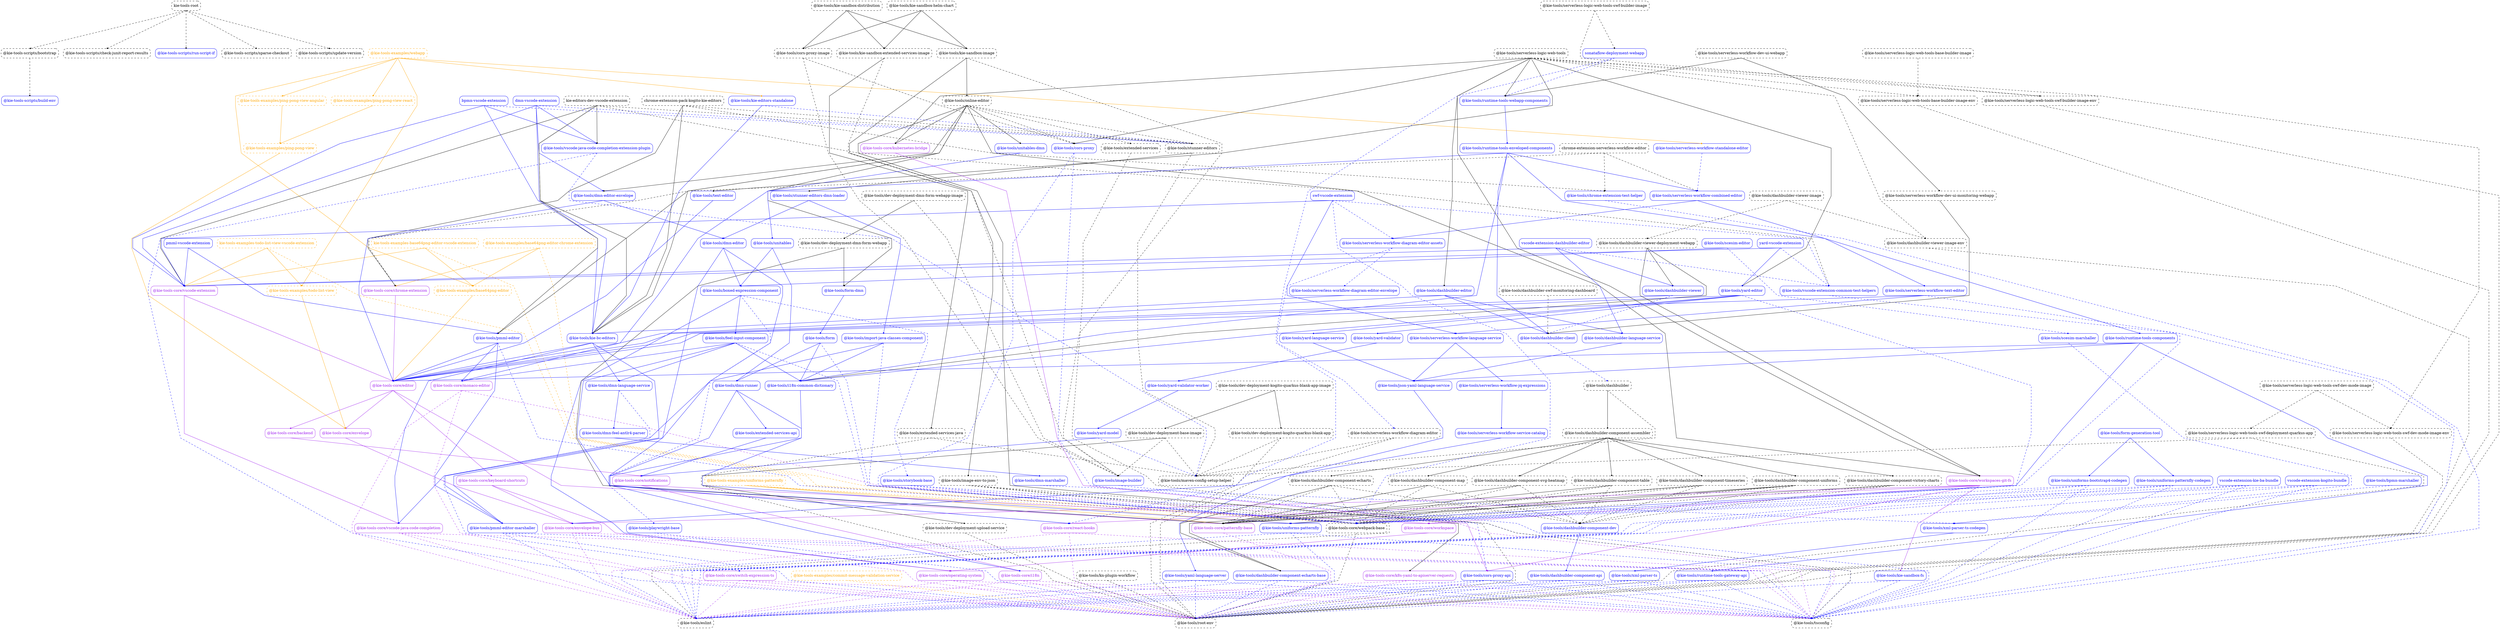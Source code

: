 digraph G {
  graph [ ranksep =2, splines = "polyline", rankdir =TB, ordering = "out" ];
  node [ shape =box ];
  edge [ headport = "n", tailport = "s", arrowhead =dot, arrowsize =0.5 ];
  "kie-tools-root" [ color = "black", fontcolor = "black", style = "dashed, rounded" ];
  "@kie-tools-scripts/bootstrap" [ color = "black", fontcolor = "black", style = "dashed, rounded" ];
  "@kie-tools-scripts/check-junit-report-results" [ color = "black", fontcolor = "black", style = "dashed, rounded" ];
  "@kie-tools-scripts/run-script-if" [ color = "blue", fontcolor = "blue", style = "rounded" ];
  "@kie-tools-scripts/sparse-checkout" [ color = "black", fontcolor = "black", style = "dashed, rounded" ];
  "@kie-tools-scripts/update-version" [ color = "black", fontcolor = "black", style = "dashed, rounded" ];
  "@kie-tools-examples/base64png-editor" [ color = "orange", fontcolor = "orange", style = "dashed, rounded" ];
  "@kie-tools-core/editor" [ color = "purple", fontcolor = "purple", style = "rounded" ];
  "@kie-tools-examples/base64png-editor-chrome-extension" [ color = "orange", fontcolor = "orange", style = "dashed, rounded" ];
  "@kie-tools-core/chrome-extension" [ color = "purple", fontcolor = "purple", style = "rounded" ];
  "@kie-tools-core/webpack-base" [ color = "black", fontcolor = "black", style = "dashed, rounded" ];
  "kie-tools-examples-base64png-editor-vscode-extension" [ color = "orange", fontcolor = "orange", style = "dashed, rounded" ];
  "@kie-tools-core/vscode-extension" [ color = "purple", fontcolor = "purple", style = "rounded" ];
  "@kie-tools-examples/commit-message-validation-service" [ color = "orange", fontcolor = "orange", style = "dashed, rounded" ];
  "@kie-tools/root-env" [ color = "black", fontcolor = "black", style = "dashed, rounded" ];
  "@kie-tools-examples/ping-pong-view" [ color = "orange", fontcolor = "orange", style = "dashed, rounded" ];
  "@kie-tools-core/envelope" [ color = "purple", fontcolor = "purple", style = "rounded" ];
  "@kie-tools-examples/ping-pong-view-angular" [ color = "orange", fontcolor = "orange", style = "dashed, rounded" ];
  "@kie-tools-examples/ping-pong-view-react" [ color = "orange", fontcolor = "orange", style = "dashed, rounded" ];
  "@kie-tools-examples/todo-list-view" [ color = "orange", fontcolor = "orange", style = "dashed, rounded" ];
  "kie-tools-examples-todo-list-view-vscode-extension" [ color = "orange", fontcolor = "orange", style = "dashed, rounded" ];
  "@kie-tools-examples/uniforms-patternfly" [ color = "orange", fontcolor = "orange", style = "dashed, rounded" ];
  "@kie-tools-core/patternfly-base" [ color = "purple", fontcolor = "purple", style = "rounded" ];
  "@kie-tools/uniforms-patternfly" [ color = "blue", fontcolor = "blue", style = "rounded" ];
  "@kie-tools-examples/webapp" [ color = "orange", fontcolor = "orange", style = "dashed, rounded" ];
  "@kie-tools/kie-editors-standalone" [ color = "blue", fontcolor = "blue", style = "rounded" ];
  "@kie-tools/serverless-workflow-standalone-editor" [ color = "blue", fontcolor = "blue", style = "rounded" ];
  "@kie-tools-core/backend" [ color = "purple", fontcolor = "purple", style = "rounded" ];
  "@kie-tools-core/notifications" [ color = "purple", fontcolor = "purple", style = "rounded" ];
  "@kie-tools/boxed-expression-component" [ color = "blue", fontcolor = "blue", style = "rounded" ];
  "@kie-tools-core/operating-system" [ color = "purple", fontcolor = "purple", style = "rounded" ];
  "@kie-tools/feel-input-component" [ color = "blue", fontcolor = "blue", style = "rounded" ];
  "@kie-tools/playwright-base" [ color = "blue", fontcolor = "blue", style = "rounded" ];
  "@kie-tools/storybook-base" [ color = "blue", fontcolor = "blue", style = "rounded" ];
  "@kie-tools/bpmn-marshaller" [ color = "blue", fontcolor = "blue", style = "rounded" ];
  "@kie-tools/xml-parser-ts-codegen" [ color = "blue", fontcolor = "blue", style = "rounded" ];
  "bpmn-vscode-extension" [ color = "blue", fontcolor = "blue", style = "rounded" ];
  "@kie-tools/kie-bc-editors" [ color = "blue", fontcolor = "blue", style = "rounded" ];
  "@kie-tools/vscode-java-code-completion-extension-plugin" [ color = "blue", fontcolor = "blue", style = "rounded" ];
  "@kie-tools/stunner-editors" [ color = "black", fontcolor = "black", style = "dashed, rounded" ];
  "chrome-extension-pack-kogito-kie-editors" [ color = "black", fontcolor = "black", style = "dashed, rounded" ];
  "@kie-tools/chrome-extension-test-helper" [ color = "blue", fontcolor = "blue", style = "rounded" ];
  "chrome-extension-serverless-workflow-editor" [ color = "black", fontcolor = "black", style = "dashed, rounded" ];
  "@kie-tools/serverless-workflow-combined-editor" [ color = "blue", fontcolor = "blue", style = "rounded" ];
  "@kie-tools/tsconfig" [ color = "black", fontcolor = "black", style = "dashed, rounded" ];
  "@kie-tools/cors-proxy" [ color = "blue", fontcolor = "blue", style = "rounded" ];
  "@kie-tools/cors-proxy-api" [ color = "blue", fontcolor = "blue", style = "rounded" ];
  "@kie-tools/eslint" [ color = "black", fontcolor = "black", style = "dashed, rounded" ];
  "@kie-tools/cors-proxy-image" [ color = "black", fontcolor = "black", style = "dashed, rounded" ];
  "@kie-tools/image-builder" [ color = "blue", fontcolor = "blue", style = "rounded" ];
  "@kie-tools/dashbuilder" [ color = "black", fontcolor = "black", style = "dashed, rounded" ];
  "@kie-tools/dashbuilder-component-assembler" [ color = "black", fontcolor = "black", style = "dashed, rounded" ];
  "@kie-tools/maven-config-setup-helper" [ color = "black", fontcolor = "black", style = "dashed, rounded" ];
  "@kie-tools/dashbuilder-client" [ color = "blue", fontcolor = "blue", style = "rounded" ];
  "@kie-tools/dashbuilder-component-api" [ color = "blue", fontcolor = "blue", style = "rounded" ];
  "@kie-tools/dashbuilder-component-echarts" [ color = "black", fontcolor = "black", style = "dashed, rounded" ];
  "@kie-tools/dashbuilder-component-map" [ color = "black", fontcolor = "black", style = "dashed, rounded" ];
  "@kie-tools/dashbuilder-component-svg-heatmap" [ color = "black", fontcolor = "black", style = "dashed, rounded" ];
  "@kie-tools/dashbuilder-component-table" [ color = "black", fontcolor = "black", style = "dashed, rounded" ];
  "@kie-tools/dashbuilder-component-timeseries" [ color = "black", fontcolor = "black", style = "dashed, rounded" ];
  "@kie-tools/dashbuilder-component-uniforms" [ color = "black", fontcolor = "black", style = "dashed, rounded" ];
  "@kie-tools/dashbuilder-component-victory-charts" [ color = "black", fontcolor = "black", style = "dashed, rounded" ];
  "@kie-tools/dashbuilder-component-dev" [ color = "blue", fontcolor = "blue", style = "rounded" ];
  "@kie-tools/dashbuilder-component-echarts-base" [ color = "blue", fontcolor = "blue", style = "rounded" ];
  "@kie-tools/dashbuilder-editor" [ color = "blue", fontcolor = "blue", style = "rounded" ];
  "@kie-tools/dashbuilder-language-service" [ color = "blue", fontcolor = "blue", style = "rounded" ];
  "@kie-tools/json-yaml-language-service" [ color = "blue", fontcolor = "blue", style = "rounded" ];
  "@kie-tools/dashbuilder-swf-monitoring-dashboard" [ color = "black", fontcolor = "black", style = "dashed, rounded" ];
  "@kie-tools/dashbuilder-viewer" [ color = "blue", fontcolor = "blue", style = "rounded" ];
  "@kie-tools/dashbuilder-viewer-deployment-webapp" [ color = "black", fontcolor = "black", style = "dashed, rounded" ];
  "@kie-tools-core/workspaces-git-fs" [ color = "purple", fontcolor = "purple", style = "rounded" ];
  "@kie-tools/i18n-common-dictionary" [ color = "blue", fontcolor = "blue", style = "rounded" ];
  "@kie-tools/dashbuilder-viewer-image" [ color = "black", fontcolor = "black", style = "dashed, rounded" ];
  "@kie-tools/dashbuilder-viewer-image-env" [ color = "black", fontcolor = "black", style = "dashed, rounded" ];
  "@kie-tools/dev-deployment-base-image" [ color = "black", fontcolor = "black", style = "dashed, rounded" ];
  "@kie-tools/dev-deployment-upload-service" [ color = "black", fontcolor = "black", style = "dashed, rounded" ];
  "@kie-tools/dev-deployment-dmn-form-webapp" [ color = "black", fontcolor = "black", style = "dashed, rounded" ];
  "@kie-tools/form-dmn" [ color = "blue", fontcolor = "blue", style = "rounded" ];
  "@kie-tools/dev-deployment-dmn-form-webapp-image" [ color = "black", fontcolor = "black", style = "dashed, rounded" ];
  "@kie-tools/dev-deployment-kogito-quarkus-blank-app" [ color = "black", fontcolor = "black", style = "dashed, rounded" ];
  "@kie-tools/dev-deployment-kogito-quarkus-blank-app-image" [ color = "black", fontcolor = "black", style = "dashed, rounded" ];
  "@kie-tools/dmn-editor" [ color = "blue", fontcolor = "blue", style = "rounded" ];
  "@kie-tools-core/react-hooks" [ color = "purple", fontcolor = "purple", style = "rounded" ];
  "@kie-tools/pmml-editor-marshaller" [ color = "blue", fontcolor = "blue", style = "rounded" ];
  "@kie-tools/dmn-editor-envelope" [ color = "blue", fontcolor = "blue", style = "rounded" ];
  "@kie-tools/dmn-feel-antlr4-parser" [ color = "blue", fontcolor = "blue", style = "rounded" ];
  "@kie-tools/dmn-marshaller" [ color = "blue", fontcolor = "blue", style = "rounded" ];
  "@kie-tools/dmn-language-service" [ color = "blue", fontcolor = "blue", style = "rounded" ];
  "@kie-tools-core/switch-expression-ts" [ color = "purple", fontcolor = "purple", style = "rounded" ];
  "@kie-tools/dmn-runner" [ color = "blue", fontcolor = "blue", style = "rounded" ];
  "@kie-tools/extended-services-api" [ color = "blue", fontcolor = "blue", style = "rounded" ];
  "dmn-vscode-extension" [ color = "blue", fontcolor = "blue", style = "rounded" ];
  "@kie-tools-core/keyboard-shortcuts" [ color = "purple", fontcolor = "purple", style = "rounded" ];
  "@kie-tools-core/envelope-bus" [ color = "purple", fontcolor = "purple", style = "rounded" ];
  "@kie-tools/extended-services" [ color = "black", fontcolor = "black", style = "dashed, rounded" ];
  "@kie-tools/extended-services-java" [ color = "black", fontcolor = "black", style = "dashed, rounded" ];
  "@kie-tools-core/monaco-editor" [ color = "purple", fontcolor = "purple", style = "rounded" ];
  "@kie-tools/form" [ color = "blue", fontcolor = "blue", style = "rounded" ];
  "@kie-tools/form-generation-tool" [ color = "blue", fontcolor = "blue", style = "rounded" ];
  "@kie-tools/uniforms-bootstrap4-codegen" [ color = "blue", fontcolor = "blue", style = "rounded" ];
  "@kie-tools/uniforms-patternfly-codegen" [ color = "blue", fontcolor = "blue", style = "rounded" ];
  "@kie-tools-core/i18n" [ color = "purple", fontcolor = "purple", style = "rounded" ];
  "@kie-tools/image-env-to-json" [ color = "black", fontcolor = "black", style = "dashed, rounded" ];
  "@kie-tools/import-java-classes-component" [ color = "blue", fontcolor = "blue", style = "rounded" ];
  "@kie-tools-core/vscode-java-code-completion" [ color = "purple", fontcolor = "purple", style = "rounded" ];
  "@kie-tools/yaml-language-server" [ color = "blue", fontcolor = "blue", style = "rounded" ];
  "@kie-tools-core/k8s-yaml-to-apiserver-requests" [ color = "purple", fontcolor = "purple", style = "rounded" ];
  "kie-editors-dev-vscode-extension" [ color = "black", fontcolor = "black", style = "dashed, rounded" ];
  "@kie-tools/pmml-editor" [ color = "blue", fontcolor = "blue", style = "rounded" ];
  "@kie-tools/vscode-extension-common-test-helpers" [ color = "blue", fontcolor = "blue", style = "rounded" ];
  "@kie-tools/kie-sandbox-distribution" [ color = "black", fontcolor = "black", style = "dashed, rounded" ];
  "@kie-tools/kie-sandbox-extended-services-image" [ color = "black", fontcolor = "black", style = "dashed, rounded" ];
  "@kie-tools/kie-sandbox-image" [ color = "black", fontcolor = "black", style = "dashed, rounded" ];
  "@kie-tools/kie-sandbox-fs" [ color = "blue", fontcolor = "blue", style = "rounded" ];
  "@kie-tools/kie-sandbox-helm-chart" [ color = "black", fontcolor = "black", style = "dashed, rounded" ];
  "@kie-tools/online-editor" [ color = "black", fontcolor = "black", style = "dashed, rounded" ];
  "@kie-tools/kn-plugin-workflow" [ color = "black", fontcolor = "black", style = "dashed, rounded" ];
  "@kie-tools-core/kubernetes-bridge" [ color = "purple", fontcolor = "purple", style = "rounded" ];
  "@kie-tools-core/workspace" [ color = "purple", fontcolor = "purple", style = "rounded" ];
  "@kie-tools/unitables-dmn" [ color = "blue", fontcolor = "blue", style = "rounded" ];
  "pmml-vscode-extension" [ color = "blue", fontcolor = "blue", style = "rounded" ];
  "@kie-tools/runtime-tools-components" [ color = "blue", fontcolor = "blue", style = "rounded" ];
  "@kie-tools/runtime-tools-gateway-api" [ color = "blue", fontcolor = "blue", style = "rounded" ];
  "@kie-tools/runtime-tools-enveloped-components" [ color = "blue", fontcolor = "blue", style = "rounded" ];
  "@kie-tools/runtime-tools-webapp-components" [ color = "blue", fontcolor = "blue", style = "rounded" ];
  "@kie-tools/scesim-editor" [ color = "blue", fontcolor = "blue", style = "rounded" ];
  "@kie-tools/scesim-marshaller" [ color = "blue", fontcolor = "blue", style = "rounded" ];
  "@kie-tools/serverless-logic-web-tools" [ color = "black", fontcolor = "black", style = "dashed, rounded" ];
  "@kie-tools/text-editor" [ color = "blue", fontcolor = "blue", style = "rounded" ];
  "@kie-tools/yard-editor" [ color = "blue", fontcolor = "blue", style = "rounded" ];
  "@kie-tools/serverless-logic-web-tools-base-builder-image-env" [ color = "black", fontcolor = "black", style = "dashed, rounded" ];
  "@kie-tools/serverless-logic-web-tools-swf-builder-image-env" [ color = "black", fontcolor = "black", style = "dashed, rounded" ];
  "@kie-tools/serverless-logic-web-tools-swf-dev-mode-image-env" [ color = "black", fontcolor = "black", style = "dashed, rounded" ];
  "@kie-tools/serverless-logic-web-tools-base-builder-image" [ color = "black", fontcolor = "black", style = "dashed, rounded" ];
  "@kie-tools/serverless-logic-web-tools-swf-builder-image" [ color = "black", fontcolor = "black", style = "dashed, rounded" ];
  "sonataflow-deployment-webapp" [ color = "blue", fontcolor = "blue", style = "rounded" ];
  "@kie-tools/serverless-logic-web-tools-swf-deployment-quarkus-app" [ color = "black", fontcolor = "black", style = "dashed, rounded" ];
  "@kie-tools/serverless-logic-web-tools-swf-dev-mode-image" [ color = "black", fontcolor = "black", style = "dashed, rounded" ];
  "@kie-tools/serverless-workflow-diagram-editor-assets" [ color = "blue", fontcolor = "blue", style = "rounded" ];
  "@kie-tools/serverless-workflow-text-editor" [ color = "blue", fontcolor = "blue", style = "rounded" ];
  "@kie-tools/serverless-workflow-dev-ui-monitoring-webapp" [ color = "black", fontcolor = "black", style = "dashed, rounded" ];
  "@kie-tools/serverless-workflow-dev-ui-webapp" [ color = "black", fontcolor = "black", style = "dashed, rounded" ];
  "@kie-tools/serverless-workflow-diagram-editor" [ color = "black", fontcolor = "black", style = "dashed, rounded" ];
  "@kie-tools/serverless-workflow-diagram-editor-envelope" [ color = "blue", fontcolor = "blue", style = "rounded" ];
  "@kie-tools/serverless-workflow-jq-expressions" [ color = "blue", fontcolor = "blue", style = "rounded" ];
  "@kie-tools/serverless-workflow-service-catalog" [ color = "blue", fontcolor = "blue", style = "rounded" ];
  "@kie-tools/serverless-workflow-language-service" [ color = "blue", fontcolor = "blue", style = "rounded" ];
  "swf-vscode-extension" [ color = "blue", fontcolor = "blue", style = "rounded" ];
  "@kie-tools/stunner-editors-dmn-loader" [ color = "blue", fontcolor = "blue", style = "rounded" ];
  "@kie-tools/unitables" [ color = "blue", fontcolor = "blue", style = "rounded" ];
  "vscode-extension-dashbuilder-editor" [ color = "blue", fontcolor = "blue", style = "rounded" ];
  "vscode-extension-kie-ba-bundle" [ color = "blue", fontcolor = "blue", style = "rounded" ];
  "vscode-extension-kogito-bundle" [ color = "blue", fontcolor = "blue", style = "rounded" ];
  "@kie-tools/xml-parser-ts" [ color = "blue", fontcolor = "blue", style = "rounded" ];
  "@kie-tools/yard-language-service" [ color = "blue", fontcolor = "blue", style = "rounded" ];
  "@kie-tools/yard-validator" [ color = "blue", fontcolor = "blue", style = "rounded" ];
  "@kie-tools/yard-model" [ color = "blue", fontcolor = "blue", style = "rounded" ];
  "@kie-tools/yard-validator-worker" [ color = "blue", fontcolor = "blue", style = "rounded" ];
  "yard-vscode-extension" [ color = "blue", fontcolor = "blue", style = "rounded" ];
  "@kie-tools-scripts/build-env" [ color = "blue", fontcolor = "blue", style = "rounded" ];
  "kie-tools-root" -> "@kie-tools-scripts/bootstrap" [ style = "dashed", color = "black" ];
  "kie-tools-root" -> "@kie-tools-scripts/check-junit-report-results" [ style = "dashed", color = "black" ];
  "kie-tools-root" -> "@kie-tools-scripts/run-script-if" [ style = "dashed", color = "black" ];
  "kie-tools-root" -> "@kie-tools-scripts/sparse-checkout" [ style = "dashed", color = "black" ];
  "kie-tools-root" -> "@kie-tools-scripts/update-version" [ style = "dashed", color = "black" ];
  "@kie-tools-examples/base64png-editor" -> "@kie-tools-core/editor" [ style = "solid", color = "orange" ];
  "@kie-tools-examples/base64png-editor-chrome-extension" -> "@kie-tools-core/chrome-extension" [ style = "solid", color = "orange" ];
  "@kie-tools-examples/base64png-editor-chrome-extension" -> "@kie-tools-examples/base64png-editor" [ style = "solid", color = "orange" ];
  "@kie-tools-examples/base64png-editor-chrome-extension" -> "@kie-tools-core/webpack-base" [ style = "dashed", color = "orange" ];
  "kie-tools-examples-base64png-editor-vscode-extension" -> "@kie-tools-core/vscode-extension" [ style = "solid", color = "orange" ];
  "kie-tools-examples-base64png-editor-vscode-extension" -> "@kie-tools-examples/base64png-editor" [ style = "solid", color = "orange" ];
  "kie-tools-examples-base64png-editor-vscode-extension" -> "@kie-tools-core/webpack-base" [ style = "dashed", color = "orange" ];
  "@kie-tools-examples/commit-message-validation-service" -> "@kie-tools/root-env" [ style = "dashed", color = "orange" ];
  "@kie-tools-examples/ping-pong-view" -> "@kie-tools-core/envelope" [ style = "solid", color = "orange" ];
  "@kie-tools-examples/ping-pong-view-angular" -> "@kie-tools-examples/ping-pong-view" [ style = "solid", color = "orange" ];
  "@kie-tools-examples/ping-pong-view-react" -> "@kie-tools-examples/ping-pong-view" [ style = "solid", color = "orange" ];
  "@kie-tools-examples/todo-list-view" -> "@kie-tools-core/envelope" [ style = "solid", color = "orange" ];
  "kie-tools-examples-todo-list-view-vscode-extension" -> "@kie-tools-core/vscode-extension" [ style = "solid", color = "orange" ];
  "kie-tools-examples-todo-list-view-vscode-extension" -> "@kie-tools-examples/todo-list-view" [ style = "solid", color = "orange" ];
  "kie-tools-examples-todo-list-view-vscode-extension" -> "@kie-tools-core/webpack-base" [ style = "dashed", color = "orange" ];
  "@kie-tools-examples/uniforms-patternfly" -> "@kie-tools-core/patternfly-base" [ style = "solid", color = "orange" ];
  "@kie-tools-examples/uniforms-patternfly" -> "@kie-tools/uniforms-patternfly" [ style = "solid", color = "orange" ];
  "@kie-tools-examples/uniforms-patternfly" -> "@kie-tools-core/webpack-base" [ style = "dashed", color = "orange" ];
  "@kie-tools-examples/webapp" -> "@kie-tools-examples/base64png-editor" [ style = "solid", color = "orange" ];
  "@kie-tools-examples/webapp" -> "@kie-tools-examples/ping-pong-view-angular" [ style = "solid", color = "orange" ];
  "@kie-tools-examples/webapp" -> "@kie-tools-examples/ping-pong-view-react" [ style = "solid", color = "orange" ];
  "@kie-tools-examples/webapp" -> "@kie-tools-examples/todo-list-view" [ style = "solid", color = "orange" ];
  "@kie-tools-examples/webapp" -> "@kie-tools/kie-editors-standalone" [ style = "solid", color = "orange" ];
  "@kie-tools-examples/webapp" -> "@kie-tools/serverless-workflow-standalone-editor" [ style = "solid", color = "orange" ];
  "@kie-tools-core/backend" -> "@kie-tools-core/notifications" [ style = "solid", color = "purple" ];
  "@kie-tools/boxed-expression-component" -> "@kie-tools-core/operating-system" [ style = "solid", color = "blue" ];
  "@kie-tools/boxed-expression-component" -> "@kie-tools/feel-input-component" [ style = "solid", color = "blue" ];
  "@kie-tools/boxed-expression-component" -> "@kie-tools/playwright-base" [ style = "dashed", color = "blue" ];
  "@kie-tools/boxed-expression-component" -> "@kie-tools/storybook-base" [ style = "dashed", color = "blue" ];
  "@kie-tools/bpmn-marshaller" -> "@kie-tools/xml-parser-ts-codegen" [ style = "dashed", color = "blue" ];
  "bpmn-vscode-extension" -> "@kie-tools-core/vscode-extension" [ style = "solid", color = "blue" ];
  "bpmn-vscode-extension" -> "@kie-tools/kie-bc-editors" [ style = "solid", color = "blue" ];
  "bpmn-vscode-extension" -> "@kie-tools/vscode-java-code-completion-extension-plugin" [ style = "solid", color = "blue" ];
  "bpmn-vscode-extension" -> "@kie-tools/stunner-editors" [ style = "dashed", color = "blue" ];
  "@kie-tools-core/chrome-extension" -> "@kie-tools-core/editor" [ style = "solid", color = "purple" ];
  "chrome-extension-pack-kogito-kie-editors" -> "@kie-tools-core/chrome-extension" [ style = "solid", color = "black" ];
  "chrome-extension-pack-kogito-kie-editors" -> "@kie-tools/kie-bc-editors" [ style = "solid", color = "black" ];
  "chrome-extension-pack-kogito-kie-editors" -> "@kie-tools/chrome-extension-test-helper" [ style = "dashed", color = "black" ];
  "chrome-extension-pack-kogito-kie-editors" -> "@kie-tools/stunner-editors" [ style = "dashed", color = "black" ];
  "chrome-extension-serverless-workflow-editor" -> "@kie-tools-core/chrome-extension" [ style = "dashed", color = "black" ];
  "chrome-extension-serverless-workflow-editor" -> "@kie-tools/chrome-extension-test-helper" [ style = "dashed", color = "black" ];
  "chrome-extension-serverless-workflow-editor" -> "@kie-tools/serverless-workflow-combined-editor" [ style = "dashed", color = "black" ];
  "@kie-tools/chrome-extension-test-helper" -> "@kie-tools/tsconfig" [ style = "dashed", color = "blue" ];
  "@kie-tools/cors-proxy" -> "@kie-tools-core/webpack-base" [ style = "dashed", color = "blue" ];
  "@kie-tools/cors-proxy" -> "@kie-tools/cors-proxy-api" [ style = "dashed", color = "blue" ];
  "@kie-tools/cors-proxy-api" -> "@kie-tools/eslint" [ style = "dashed", color = "blue" ];
  "@kie-tools/cors-proxy-api" -> "@kie-tools/root-env" [ style = "dashed", color = "blue" ];
  "@kie-tools/cors-proxy-api" -> "@kie-tools/tsconfig" [ style = "dashed", color = "blue" ];
  "@kie-tools/cors-proxy-image" -> "@kie-tools/cors-proxy" [ style = "dashed", color = "black" ];
  "@kie-tools/cors-proxy-image" -> "@kie-tools/image-builder" [ style = "dashed", color = "black" ];
  "@kie-tools/dashbuilder" -> "@kie-tools/dashbuilder-component-assembler" [ style = "solid", color = "black" ];
  "@kie-tools/dashbuilder" -> "@kie-tools/maven-config-setup-helper" [ style = "dashed", color = "black" ];
  "@kie-tools/dashbuilder-client" -> "@kie-tools/dashbuilder" [ style = "dashed", color = "blue" ];
  "@kie-tools/dashbuilder-component-api" -> "@kie-tools/eslint" [ style = "dashed", color = "blue" ];
  "@kie-tools/dashbuilder-component-api" -> "@kie-tools/root-env" [ style = "dashed", color = "blue" ];
  "@kie-tools/dashbuilder-component-api" -> "@kie-tools/tsconfig" [ style = "dashed", color = "blue" ];
  "@kie-tools/dashbuilder-component-assembler" -> "@kie-tools/dashbuilder-component-echarts" [ style = "solid", color = "black" ];
  "@kie-tools/dashbuilder-component-assembler" -> "@kie-tools/dashbuilder-component-map" [ style = "solid", color = "black" ];
  "@kie-tools/dashbuilder-component-assembler" -> "@kie-tools/dashbuilder-component-svg-heatmap" [ style = "solid", color = "black" ];
  "@kie-tools/dashbuilder-component-assembler" -> "@kie-tools/dashbuilder-component-table" [ style = "solid", color = "black" ];
  "@kie-tools/dashbuilder-component-assembler" -> "@kie-tools/dashbuilder-component-timeseries" [ style = "solid", color = "black" ];
  "@kie-tools/dashbuilder-component-assembler" -> "@kie-tools/dashbuilder-component-uniforms" [ style = "solid", color = "black" ];
  "@kie-tools/dashbuilder-component-assembler" -> "@kie-tools/dashbuilder-component-victory-charts" [ style = "solid", color = "black" ];
  "@kie-tools/dashbuilder-component-dev" -> "@kie-tools/dashbuilder-component-api" [ style = "solid", color = "blue" ];
  "@kie-tools/dashbuilder-component-echarts" -> "@kie-tools/dashbuilder-component-echarts-base" [ style = "solid", color = "black" ];
  "@kie-tools/dashbuilder-component-echarts" -> "@kie-tools-core/patternfly-base" [ style = "dashed", color = "black" ];
  "@kie-tools/dashbuilder-component-echarts" -> "@kie-tools-core/webpack-base" [ style = "dashed", color = "black" ];
  "@kie-tools/dashbuilder-component-echarts" -> "@kie-tools/dashbuilder-component-dev" [ style = "dashed", color = "black" ];
  "@kie-tools/dashbuilder-component-echarts-base" -> "@kie-tools/eslint" [ style = "dashed", color = "blue" ];
  "@kie-tools/dashbuilder-component-echarts-base" -> "@kie-tools/root-env" [ style = "dashed", color = "blue" ];
  "@kie-tools/dashbuilder-component-echarts-base" -> "@kie-tools/tsconfig" [ style = "dashed", color = "blue" ];
  "@kie-tools/dashbuilder-component-map" -> "@kie-tools-core/patternfly-base" [ style = "solid", color = "black" ];
  "@kie-tools/dashbuilder-component-map" -> "@kie-tools-core/webpack-base" [ style = "dashed", color = "black" ];
  "@kie-tools/dashbuilder-component-map" -> "@kie-tools/dashbuilder-component-dev" [ style = "dashed", color = "black" ];
  "@kie-tools/dashbuilder-component-svg-heatmap" -> "@kie-tools-core/patternfly-base" [ style = "solid", color = "black" ];
  "@kie-tools/dashbuilder-component-svg-heatmap" -> "@kie-tools-core/webpack-base" [ style = "dashed", color = "black" ];
  "@kie-tools/dashbuilder-component-svg-heatmap" -> "@kie-tools/dashbuilder-component-dev" [ style = "dashed", color = "black" ];
  "@kie-tools/dashbuilder-component-table" -> "@kie-tools-core/patternfly-base" [ style = "solid", color = "black" ];
  "@kie-tools/dashbuilder-component-table" -> "@kie-tools-core/webpack-base" [ style = "dashed", color = "black" ];
  "@kie-tools/dashbuilder-component-table" -> "@kie-tools/dashbuilder-component-dev" [ style = "dashed", color = "black" ];
  "@kie-tools/dashbuilder-component-timeseries" -> "@kie-tools/dashbuilder-component-echarts-base" [ style = "solid", color = "black" ];
  "@kie-tools/dashbuilder-component-timeseries" -> "@kie-tools-core/patternfly-base" [ style = "dashed", color = "black" ];
  "@kie-tools/dashbuilder-component-timeseries" -> "@kie-tools-core/webpack-base" [ style = "dashed", color = "black" ];
  "@kie-tools/dashbuilder-component-timeseries" -> "@kie-tools/dashbuilder-component-dev" [ style = "dashed", color = "black" ];
  "@kie-tools/dashbuilder-component-uniforms" -> "@kie-tools-core/patternfly-base" [ style = "solid", color = "black" ];
  "@kie-tools/dashbuilder-component-uniforms" -> "@kie-tools/uniforms-patternfly" [ style = "solid", color = "black" ];
  "@kie-tools/dashbuilder-component-uniforms" -> "@kie-tools-core/webpack-base" [ style = "dashed", color = "black" ];
  "@kie-tools/dashbuilder-component-uniforms" -> "@kie-tools/dashbuilder-component-dev" [ style = "dashed", color = "black" ];
  "@kie-tools/dashbuilder-component-victory-charts" -> "@kie-tools-core/patternfly-base" [ style = "solid", color = "black" ];
  "@kie-tools/dashbuilder-component-victory-charts" -> "@kie-tools-core/webpack-base" [ style = "dashed", color = "black" ];
  "@kie-tools/dashbuilder-component-victory-charts" -> "@kie-tools/dashbuilder-component-dev" [ style = "dashed", color = "black" ];
  "@kie-tools/dashbuilder-editor" -> "@kie-tools-core/editor" [ style = "solid", color = "blue" ];
  "@kie-tools/dashbuilder-editor" -> "@kie-tools/dashbuilder-client" [ style = "solid", color = "blue" ];
  "@kie-tools/dashbuilder-editor" -> "@kie-tools/dashbuilder-language-service" [ style = "solid", color = "blue" ];
  "@kie-tools/dashbuilder-language-service" -> "@kie-tools/json-yaml-language-service" [ style = "solid", color = "blue" ];
  "@kie-tools/dashbuilder-swf-monitoring-dashboard" -> "@kie-tools/dashbuilder-client" [ style = "dashed", color = "black" ];
  "@kie-tools/dashbuilder-viewer" -> "@kie-tools-core/editor" [ style = "solid", color = "blue" ];
  "@kie-tools/dashbuilder-viewer" -> "@kie-tools/dashbuilder-client" [ style = "dashed", color = "blue" ];
  "@kie-tools/dashbuilder-viewer-deployment-webapp" -> "@kie-tools-core/workspaces-git-fs" [ style = "solid", color = "black" ];
  "@kie-tools/dashbuilder-viewer-deployment-webapp" -> "@kie-tools/dashbuilder-viewer" [ style = "solid", color = "black" ];
  "@kie-tools/dashbuilder-viewer-deployment-webapp" -> "@kie-tools/i18n-common-dictionary" [ style = "solid", color = "black" ];
  "@kie-tools/dashbuilder-viewer-image" -> "@kie-tools/dashbuilder-viewer-deployment-webapp" [ style = "dashed", color = "black" ];
  "@kie-tools/dashbuilder-viewer-image" -> "@kie-tools/dashbuilder-viewer-image-env" [ style = "dashed", color = "black" ];
  "@kie-tools/dashbuilder-viewer-image-env" -> "@kie-tools/root-env" [ style = "dashed", color = "black" ];
  "@kie-tools/dev-deployment-base-image" -> "@kie-tools/dev-deployment-upload-service" [ style = "solid", color = "black" ];
  "@kie-tools/dev-deployment-base-image" -> "@kie-tools/image-builder" [ style = "dashed", color = "black" ];
  "@kie-tools/dev-deployment-base-image" -> "@kie-tools/maven-config-setup-helper" [ style = "dashed", color = "black" ];
  "@kie-tools/dev-deployment-dmn-form-webapp" -> "@kie-tools-core/patternfly-base" [ style = "solid", color = "black" ];
  "@kie-tools/dev-deployment-dmn-form-webapp" -> "@kie-tools/form-dmn" [ style = "solid", color = "black" ];
  "@kie-tools/dev-deployment-dmn-form-webapp-image" -> "@kie-tools/dev-deployment-dmn-form-webapp" [ style = "solid", color = "black" ];
  "@kie-tools/dev-deployment-dmn-form-webapp-image" -> "@kie-tools/image-builder" [ style = "dashed", color = "black" ];
  "@kie-tools/dev-deployment-kogito-quarkus-blank-app" -> "@kie-tools/maven-config-setup-helper" [ style = "dashed", color = "black" ];
  "@kie-tools/dev-deployment-kogito-quarkus-blank-app" -> "@kie-tools/root-env" [ style = "dashed", color = "black" ];
  "@kie-tools/dev-deployment-kogito-quarkus-blank-app-image" -> "@kie-tools/dev-deployment-base-image" [ style = "solid", color = "black" ];
  "@kie-tools/dev-deployment-kogito-quarkus-blank-app-image" -> "@kie-tools/dev-deployment-kogito-quarkus-blank-app" [ style = "solid", color = "black" ];
  "@kie-tools/dev-deployment-upload-service" -> "@kie-tools/root-env" [ style = "dashed", color = "black" ];
  "@kie-tools/dmn-editor" -> "@kie-tools-core/react-hooks" [ style = "solid", color = "blue" ];
  "@kie-tools/dmn-editor" -> "@kie-tools/boxed-expression-component" [ style = "solid", color = "blue" ];
  "@kie-tools/dmn-editor" -> "@kie-tools/pmml-editor-marshaller" [ style = "solid", color = "blue" ];
  "@kie-tools/dmn-editor-envelope" -> "@kie-tools-core/editor" [ style = "solid", color = "blue" ];
  "@kie-tools/dmn-editor-envelope" -> "@kie-tools/dmn-editor" [ style = "solid", color = "blue" ];
  "@kie-tools/dmn-feel-antlr4-parser" -> "@kie-tools/dmn-marshaller" [ style = "solid", color = "blue" ];
  "@kie-tools/dmn-language-service" -> "@kie-tools/dmn-feel-antlr4-parser" [ style = "solid", color = "blue" ];
  "@kie-tools/dmn-language-service" -> "@kie-tools-core/switch-expression-ts" [ style = "dashed", color = "blue" ];
  "@kie-tools/dmn-marshaller" -> "@kie-tools/xml-parser-ts-codegen" [ style = "dashed", color = "blue" ];
  "@kie-tools/dmn-runner" -> "@kie-tools-core/react-hooks" [ style = "solid", color = "blue" ];
  "@kie-tools/dmn-runner" -> "@kie-tools/extended-services-api" [ style = "solid", color = "blue" ];
  "@kie-tools/dmn-runner" -> "@kie-tools/uniforms-patternfly" [ style = "solid", color = "blue" ];
  "dmn-vscode-extension" -> "@kie-tools-core/vscode-extension" [ style = "solid", color = "blue" ];
  "dmn-vscode-extension" -> "@kie-tools/dmn-editor-envelope" [ style = "solid", color = "blue" ];
  "dmn-vscode-extension" -> "@kie-tools/kie-bc-editors" [ style = "solid", color = "blue" ];
  "dmn-vscode-extension" -> "@kie-tools/vscode-java-code-completion-extension-plugin" [ style = "solid", color = "blue" ];
  "dmn-vscode-extension" -> "@kie-tools/stunner-editors" [ style = "dashed", color = "blue" ];
  "@kie-tools-core/editor" -> "@kie-tools-core/backend" [ style = "solid", color = "purple" ];
  "@kie-tools-core/editor" -> "@kie-tools-core/envelope" [ style = "solid", color = "purple" ];
  "@kie-tools-core/editor" -> "@kie-tools-core/keyboard-shortcuts" [ style = "solid", color = "purple" ];
  "@kie-tools-core/editor" -> "@kie-tools-core/patternfly-base" [ style = "solid", color = "purple" ];
  "@kie-tools-core/envelope" -> "@kie-tools-core/envelope-bus" [ style = "solid", color = "purple" ];
  "@kie-tools-core/envelope-bus" -> "@kie-tools/eslint" [ style = "dashed", color = "purple" ];
  "@kie-tools-core/envelope-bus" -> "@kie-tools/root-env" [ style = "dashed", color = "purple" ];
  "@kie-tools-core/envelope-bus" -> "@kie-tools/tsconfig" [ style = "dashed", color = "purple" ];
  "@kie-tools/extended-services" -> "@kie-tools/root-env" [ style = "dashed", color = "black" ];
  "@kie-tools/extended-services-api" -> "@kie-tools-core/notifications" [ style = "solid", color = "blue" ];
  "@kie-tools/extended-services-java" -> "@kie-tools/maven-config-setup-helper" [ style = "dashed", color = "black" ];
  "@kie-tools/extended-services-java" -> "@kie-tools/root-env" [ style = "dashed", color = "black" ];
  "@kie-tools/feel-input-component" -> "@kie-tools-core/monaco-editor" [ style = "solid", color = "blue" ];
  "@kie-tools/feel-input-component" -> "@kie-tools-core/patternfly-base" [ style = "solid", color = "blue" ];
  "@kie-tools/feel-input-component" -> "@kie-tools/dmn-language-service" [ style = "solid", color = "blue" ];
  "@kie-tools/feel-input-component" -> "@kie-tools/i18n-common-dictionary" [ style = "solid", color = "blue" ];
  "@kie-tools/feel-input-component" -> "@kie-tools-core/webpack-base" [ style = "dashed", color = "blue" ];
  "@kie-tools/form" -> "@kie-tools/dmn-runner" [ style = "solid", color = "blue" ];
  "@kie-tools/form" -> "@kie-tools/i18n-common-dictionary" [ style = "solid", color = "blue" ];
  "@kie-tools/form" -> "@kie-tools-core/webpack-base" [ style = "dashed", color = "blue" ];
  "@kie-tools/form-dmn" -> "@kie-tools/form" [ style = "solid", color = "blue" ];
  "@kie-tools/form-generation-tool" -> "@kie-tools/uniforms-bootstrap4-codegen" [ style = "solid", color = "blue" ];
  "@kie-tools/form-generation-tool" -> "@kie-tools/uniforms-patternfly-codegen" [ style = "solid", color = "blue" ];
  "@kie-tools-core/i18n" -> "@kie-tools/eslint" [ style = "dashed", color = "purple" ];
  "@kie-tools-core/i18n" -> "@kie-tools/root-env" [ style = "dashed", color = "purple" ];
  "@kie-tools-core/i18n" -> "@kie-tools/tsconfig" [ style = "dashed", color = "purple" ];
  "@kie-tools/i18n-common-dictionary" -> "@kie-tools-core/i18n" [ style = "solid", color = "blue" ];
  "@kie-tools/image-builder" -> "@kie-tools/tsconfig" [ style = "dashed", color = "blue" ];
  "@kie-tools/image-env-to-json" -> "@kie-tools-core/webpack-base" [ style = "dashed", color = "black" ];
  "@kie-tools/image-env-to-json" -> "@kie-tools/eslint" [ style = "dashed", color = "black" ];
  "@kie-tools/image-env-to-json" -> "@kie-tools/tsconfig" [ style = "dashed", color = "black" ];
  "@kie-tools/import-java-classes-component" -> "@kie-tools-core/vscode-java-code-completion" [ style = "solid", color = "blue" ];
  "@kie-tools/import-java-classes-component" -> "@kie-tools/i18n-common-dictionary" [ style = "solid", color = "blue" ];
  "@kie-tools/import-java-classes-component" -> "@kie-tools-core/webpack-base" [ style = "dashed", color = "blue" ];
  "@kie-tools/json-yaml-language-service" -> "@kie-tools/yaml-language-server" [ style = "solid", color = "blue" ];
  "@kie-tools-core/k8s-yaml-to-apiserver-requests" -> "@kie-tools/eslint" [ style = "dashed", color = "purple" ];
  "@kie-tools-core/k8s-yaml-to-apiserver-requests" -> "@kie-tools/root-env" [ style = "dashed", color = "purple" ];
  "@kie-tools-core/k8s-yaml-to-apiserver-requests" -> "@kie-tools/tsconfig" [ style = "dashed", color = "purple" ];
  "@kie-tools-core/keyboard-shortcuts" -> "@kie-tools-core/envelope-bus" [ style = "solid", color = "purple" ];
  "@kie-tools-core/keyboard-shortcuts" -> "@kie-tools-core/operating-system" [ style = "solid", color = "purple" ];
  "@kie-tools/kie-bc-editors" -> "@kie-tools-core/editor" [ style = "solid", color = "blue" ];
  "@kie-tools/kie-bc-editors" -> "@kie-tools-core/vscode-java-code-completion" [ style = "solid", color = "blue" ];
  "@kie-tools/kie-bc-editors" -> "@kie-tools/dmn-language-service" [ style = "solid", color = "blue" ];
  "@kie-tools/kie-bc-editors" -> "@kie-tools/pmml-editor-marshaller" [ style = "solid", color = "blue" ];
  "kie-editors-dev-vscode-extension" -> "@kie-tools-core/vscode-extension" [ style = "solid", color = "black" ];
  "kie-editors-dev-vscode-extension" -> "@kie-tools/kie-bc-editors" [ style = "solid", color = "black" ];
  "kie-editors-dev-vscode-extension" -> "@kie-tools/pmml-editor" [ style = "solid", color = "black" ];
  "kie-editors-dev-vscode-extension" -> "@kie-tools/vscode-java-code-completion-extension-plugin" [ style = "solid", color = "black" ];
  "kie-editors-dev-vscode-extension" -> "@kie-tools/stunner-editors" [ style = "dashed", color = "black" ];
  "kie-editors-dev-vscode-extension" -> "@kie-tools/vscode-extension-common-test-helpers" [ style = "dashed", color = "black" ];
  "@kie-tools/kie-editors-standalone" -> "@kie-tools/kie-bc-editors" [ style = "solid", color = "blue" ];
  "@kie-tools/kie-editors-standalone" -> "@kie-tools/stunner-editors" [ style = "dashed", color = "blue" ];
  "@kie-tools/kie-sandbox-distribution" -> "@kie-tools/cors-proxy-image" [ style = "solid", color = "black" ];
  "@kie-tools/kie-sandbox-distribution" -> "@kie-tools/kie-sandbox-extended-services-image" [ style = "solid", color = "black" ];
  "@kie-tools/kie-sandbox-distribution" -> "@kie-tools/kie-sandbox-image" [ style = "solid", color = "black" ];
  "@kie-tools/kie-sandbox-extended-services-image" -> "@kie-tools/extended-services-java" [ style = "solid", color = "black" ];
  "@kie-tools/kie-sandbox-extended-services-image" -> "@kie-tools/image-builder" [ style = "dashed", color = "black" ];
  "@kie-tools/kie-sandbox-fs" -> "@kie-tools/root-env" [ style = "dashed", color = "blue" ];
  "@kie-tools/kie-sandbox-fs" -> "@kie-tools/tsconfig" [ style = "dashed", color = "blue" ];
  "@kie-tools/kie-sandbox-helm-chart" -> "@kie-tools/cors-proxy-image" [ style = "solid", color = "black" ];
  "@kie-tools/kie-sandbox-helm-chart" -> "@kie-tools/kie-sandbox-extended-services-image" [ style = "solid", color = "black" ];
  "@kie-tools/kie-sandbox-helm-chart" -> "@kie-tools/kie-sandbox-image" [ style = "solid", color = "black" ];
  "@kie-tools/kie-sandbox-image" -> "@kie-tools/image-env-to-json" [ style = "solid", color = "black" ];
  "@kie-tools/kie-sandbox-image" -> "@kie-tools/online-editor" [ style = "solid", color = "black" ];
  "@kie-tools/kie-sandbox-image" -> "@kie-tools/image-builder" [ style = "dashed", color = "black" ];
  "@kie-tools/kn-plugin-workflow" -> "@kie-tools/root-env" [ style = "dashed", color = "black" ];
  "@kie-tools-core/kubernetes-bridge" -> "@kie-tools/cors-proxy-api" [ style = "solid", color = "purple" ];
  "@kie-tools-core/monaco-editor" -> "@kie-tools/eslint" [ style = "dashed", color = "purple" ];
  "@kie-tools-core/monaco-editor" -> "@kie-tools/root-env" [ style = "dashed", color = "purple" ];
  "@kie-tools-core/monaco-editor" -> "@kie-tools/tsconfig" [ style = "dashed", color = "purple" ];
  "@kie-tools-core/notifications" -> "@kie-tools-core/i18n" [ style = "solid", color = "purple" ];
  "@kie-tools-core/notifications" -> "@kie-tools-core/workspace" [ style = "solid", color = "purple" ];
  "@kie-tools/online-editor" -> "@kie-tools-core/k8s-yaml-to-apiserver-requests" [ style = "solid", color = "black" ];
  "@kie-tools/online-editor" -> "@kie-tools-core/kubernetes-bridge" [ style = "solid", color = "black" ];
  "@kie-tools/online-editor" -> "@kie-tools-core/workspaces-git-fs" [ style = "solid", color = "black" ];
  "@kie-tools/online-editor" -> "@kie-tools/dmn-editor-envelope" [ style = "solid", color = "black" ];
  "@kie-tools/online-editor" -> "@kie-tools/form-dmn" [ style = "solid", color = "black" ];
  "@kie-tools/online-editor" -> "@kie-tools/kie-bc-editors" [ style = "solid", color = "black" ];
  "@kie-tools/online-editor" -> "@kie-tools/pmml-editor" [ style = "solid", color = "black" ];
  "@kie-tools/online-editor" -> "@kie-tools/unitables-dmn" [ style = "solid", color = "black" ];
  "@kie-tools/online-editor" -> "@kie-tools/cors-proxy" [ style = "dashed", color = "black" ];
  "@kie-tools/online-editor" -> "@kie-tools/extended-services" [ style = "dashed", color = "black" ];
  "@kie-tools/online-editor" -> "@kie-tools/stunner-editors" [ style = "dashed", color = "black" ];
  "@kie-tools-core/operating-system" -> "@kie-tools/eslint" [ style = "dashed", color = "purple" ];
  "@kie-tools-core/operating-system" -> "@kie-tools/root-env" [ style = "dashed", color = "purple" ];
  "@kie-tools-core/operating-system" -> "@kie-tools/tsconfig" [ style = "dashed", color = "purple" ];
  "@kie-tools-core/patternfly-base" -> "@kie-tools/root-env" [ style = "dashed", color = "purple" ];
  "@kie-tools/playwright-base" -> "@kie-tools/root-env" [ style = "dashed", color = "blue" ];
  "@kie-tools/pmml-editor" -> "@kie-tools-core/editor" [ style = "solid", color = "blue" ];
  "@kie-tools/pmml-editor" -> "@kie-tools-core/monaco-editor" [ style = "solid", color = "blue" ];
  "@kie-tools/pmml-editor" -> "@kie-tools/pmml-editor-marshaller" [ style = "solid", color = "blue" ];
  "@kie-tools/pmml-editor" -> "@kie-tools-core/webpack-base" [ style = "dashed", color = "blue" ];
  "@kie-tools/pmml-editor-marshaller" -> "@kie-tools/eslint" [ style = "dashed", color = "blue" ];
  "@kie-tools/pmml-editor-marshaller" -> "@kie-tools/root-env" [ style = "dashed", color = "blue" ];
  "@kie-tools/pmml-editor-marshaller" -> "@kie-tools/tsconfig" [ style = "dashed", color = "blue" ];
  "pmml-vscode-extension" -> "@kie-tools-core/vscode-extension" [ style = "solid", color = "blue" ];
  "pmml-vscode-extension" -> "@kie-tools/pmml-editor" [ style = "solid", color = "blue" ];
  "@kie-tools-core/react-hooks" -> "@kie-tools/eslint" [ style = "dashed", color = "purple" ];
  "@kie-tools-core/react-hooks" -> "@kie-tools/root-env" [ style = "dashed", color = "purple" ];
  "@kie-tools-core/react-hooks" -> "@kie-tools/tsconfig" [ style = "dashed", color = "purple" ];
  "@kie-tools/runtime-tools-components" -> "@kie-tools-core/editor" [ style = "solid", color = "blue" ];
  "@kie-tools/runtime-tools-components" -> "@kie-tools/json-yaml-language-service" [ style = "solid", color = "blue" ];
  "@kie-tools/runtime-tools-components" -> "@kie-tools/runtime-tools-gateway-api" [ style = "solid", color = "blue" ];
  "@kie-tools/runtime-tools-components" -> "@kie-tools/uniforms-patternfly" [ style = "solid", color = "blue" ];
  "@kie-tools/runtime-tools-enveloped-components" -> "@kie-tools-core/monaco-editor" [ style = "solid", color = "blue" ];
  "@kie-tools/runtime-tools-enveloped-components" -> "@kie-tools/dashbuilder-client" [ style = "solid", color = "blue" ];
  "@kie-tools/runtime-tools-enveloped-components" -> "@kie-tools/i18n-common-dictionary" [ style = "solid", color = "blue" ];
  "@kie-tools/runtime-tools-enveloped-components" -> "@kie-tools/runtime-tools-components" [ style = "solid", color = "blue" ];
  "@kie-tools/runtime-tools-enveloped-components" -> "@kie-tools/serverless-workflow-combined-editor" [ style = "solid", color = "blue" ];
  "@kie-tools/runtime-tools-gateway-api" -> "@kie-tools/eslint" [ style = "dashed", color = "blue" ];
  "@kie-tools/runtime-tools-gateway-api" -> "@kie-tools/root-env" [ style = "dashed", color = "blue" ];
  "@kie-tools/runtime-tools-gateway-api" -> "@kie-tools/tsconfig" [ style = "dashed", color = "blue" ];
  "@kie-tools/runtime-tools-webapp-components" -> "@kie-tools/runtime-tools-enveloped-components" [ style = "solid", color = "blue" ];
  "@kie-tools/scesim-editor" -> "@kie-tools/boxed-expression-component" [ style = "solid", color = "blue" ];
  "@kie-tools/scesim-editor" -> "@kie-tools/scesim-marshaller" [ style = "dashed", color = "blue" ];
  "@kie-tools/scesim-marshaller" -> "@kie-tools/xml-parser-ts-codegen" [ style = "dashed", color = "blue" ];
  "@kie-tools/serverless-logic-web-tools" -> "@kie-tools-core/kubernetes-bridge" [ style = "solid", color = "black" ];
  "@kie-tools/serverless-logic-web-tools" -> "@kie-tools-core/workspaces-git-fs" [ style = "solid", color = "black" ];
  "@kie-tools/serverless-logic-web-tools" -> "@kie-tools/cors-proxy" [ style = "solid", color = "black" ];
  "@kie-tools/serverless-logic-web-tools" -> "@kie-tools/dashbuilder-editor" [ style = "solid", color = "black" ];
  "@kie-tools/serverless-logic-web-tools" -> "@kie-tools/runtime-tools-webapp-components" [ style = "solid", color = "black" ];
  "@kie-tools/serverless-logic-web-tools" -> "@kie-tools/text-editor" [ style = "solid", color = "black" ];
  "@kie-tools/serverless-logic-web-tools" -> "@kie-tools/yard-editor" [ style = "solid", color = "black" ];
  "@kie-tools/serverless-logic-web-tools" -> "@kie-tools/dashbuilder-viewer-image-env" [ style = "dashed", color = "black" ];
  "@kie-tools/serverless-logic-web-tools" -> "@kie-tools/serverless-logic-web-tools-base-builder-image-env" [ style = "dashed", color = "black" ];
  "@kie-tools/serverless-logic-web-tools" -> "@kie-tools/serverless-logic-web-tools-swf-builder-image-env" [ style = "dashed", color = "black" ];
  "@kie-tools/serverless-logic-web-tools" -> "@kie-tools/serverless-logic-web-tools-swf-dev-mode-image-env" [ style = "dashed", color = "black" ];
  "@kie-tools/serverless-logic-web-tools-base-builder-image" -> "@kie-tools/serverless-logic-web-tools-base-builder-image-env" [ style = "dashed", color = "black" ];
  "@kie-tools/serverless-logic-web-tools-base-builder-image-env" -> "@kie-tools/root-env" [ style = "dashed", color = "black" ];
  "@kie-tools/serverless-logic-web-tools-swf-builder-image" -> "@kie-tools/serverless-logic-web-tools-swf-builder-image-env" [ style = "dashed", color = "black" ];
  "@kie-tools/serverless-logic-web-tools-swf-builder-image" -> "sonataflow-deployment-webapp" [ style = "dashed", color = "black" ];
  "@kie-tools/serverless-logic-web-tools-swf-builder-image-env" -> "@kie-tools/root-env" [ style = "dashed", color = "black" ];
  "@kie-tools/serverless-logic-web-tools-swf-deployment-quarkus-app" -> "@kie-tools/maven-config-setup-helper" [ style = "dashed", color = "black" ];
  "@kie-tools/serverless-logic-web-tools-swf-deployment-quarkus-app" -> "@kie-tools/root-env" [ style = "dashed", color = "black" ];
  "@kie-tools/serverless-logic-web-tools-swf-dev-mode-image" -> "@kie-tools/serverless-logic-web-tools-swf-deployment-quarkus-app" [ style = "dashed", color = "black" ];
  "@kie-tools/serverless-logic-web-tools-swf-dev-mode-image" -> "@kie-tools/serverless-logic-web-tools-swf-dev-mode-image-env" [ style = "dashed", color = "black" ];
  "@kie-tools/serverless-logic-web-tools-swf-dev-mode-image-env" -> "@kie-tools/root-env" [ style = "dashed", color = "black" ];
  "@kie-tools/serverless-workflow-combined-editor" -> "@kie-tools/serverless-workflow-diagram-editor-assets" [ style = "solid", color = "blue" ];
  "@kie-tools/serverless-workflow-combined-editor" -> "@kie-tools/serverless-workflow-text-editor" [ style = "solid", color = "blue" ];
  "@kie-tools/serverless-workflow-dev-ui-monitoring-webapp" -> "@kie-tools/dashbuilder-client" [ style = "solid", color = "black" ];
  "@kie-tools/serverless-workflow-dev-ui-webapp" -> "@kie-tools/runtime-tools-webapp-components" [ style = "solid", color = "black" ];
  "@kie-tools/serverless-workflow-dev-ui-webapp" -> "@kie-tools/serverless-workflow-dev-ui-monitoring-webapp" [ style = "solid", color = "black" ];
  "@kie-tools/serverless-workflow-diagram-editor" -> "@kie-tools/maven-config-setup-helper" [ style = "dashed", color = "black" ];
  "@kie-tools/serverless-workflow-diagram-editor" -> "@kie-tools/root-env" [ style = "dashed", color = "black" ];
  "@kie-tools/serverless-workflow-diagram-editor-assets" -> "@kie-tools/serverless-workflow-diagram-editor" [ style = "dashed", color = "blue" ];
  "@kie-tools/serverless-workflow-diagram-editor-assets" -> "@kie-tools/serverless-workflow-diagram-editor-envelope" [ style = "dashed", color = "blue" ];
  "@kie-tools/serverless-workflow-diagram-editor-envelope" -> "@kie-tools/kie-bc-editors" [ style = "solid", color = "blue" ];
  "@kie-tools/serverless-workflow-jq-expressions" -> "@kie-tools/serverless-workflow-service-catalog" [ style = "solid", color = "blue" ];
  "@kie-tools/serverless-workflow-language-service" -> "@kie-tools/json-yaml-language-service" [ style = "solid", color = "blue" ];
  "@kie-tools/serverless-workflow-language-service" -> "@kie-tools/serverless-workflow-jq-expressions" [ style = "solid", color = "blue" ];
  "@kie-tools/serverless-workflow-service-catalog" -> "@kie-tools-core/envelope-bus" [ style = "solid", color = "blue" ];
  "@kie-tools/serverless-workflow-standalone-editor" -> "@kie-tools/serverless-workflow-combined-editor" [ style = "dashed", color = "blue" ];
  "@kie-tools/serverless-workflow-text-editor" -> "@kie-tools-core/editor" [ style = "solid", color = "blue" ];
  "@kie-tools/serverless-workflow-text-editor" -> "@kie-tools/serverless-workflow-language-service" [ style = "solid", color = "blue" ];
  "@kie-tools/serverless-workflow-text-editor" -> "@kie-tools-core/webpack-base" [ style = "dashed", color = "blue" ];
  "swf-vscode-extension" -> "@kie-tools-core/vscode-extension" [ style = "solid", color = "blue" ];
  "swf-vscode-extension" -> "@kie-tools/serverless-workflow-language-service" [ style = "solid", color = "blue" ];
  "swf-vscode-extension" -> "@kie-tools-core/webpack-base" [ style = "dashed", color = "blue" ];
  "swf-vscode-extension" -> "@kie-tools/serverless-workflow-diagram-editor-assets" [ style = "dashed", color = "blue" ];
  "swf-vscode-extension" -> "@kie-tools/vscode-extension-common-test-helpers" [ style = "dashed", color = "blue" ];
  "sonataflow-deployment-webapp" -> "@kie-tools-core/react-hooks" [ style = "dashed", color = "blue" ];
  "sonataflow-deployment-webapp" -> "@kie-tools/runtime-tools-webapp-components" [ style = "dashed", color = "blue" ];
  "@kie-tools/storybook-base" -> "@kie-tools-core/webpack-base" [ style = "dashed", color = "blue" ];
  "@kie-tools/storybook-base" -> "@kie-tools/tsconfig" [ style = "dashed", color = "blue" ];
  "@kie-tools/stunner-editors" -> "@kie-tools/stunner-editors-dmn-loader" [ style = "solid", color = "black" ];
  "@kie-tools/stunner-editors" -> "@kie-tools/maven-config-setup-helper" [ style = "dashed", color = "black" ];
  "@kie-tools/stunner-editors-dmn-loader" -> "@kie-tools/dmn-editor" [ style = "solid", color = "blue" ];
  "@kie-tools/stunner-editors-dmn-loader" -> "@kie-tools/import-java-classes-component" [ style = "solid", color = "blue" ];
  "@kie-tools-core/switch-expression-ts" -> "@kie-tools/eslint" [ style = "dashed", color = "purple" ];
  "@kie-tools-core/switch-expression-ts" -> "@kie-tools/root-env" [ style = "dashed", color = "purple" ];
  "@kie-tools-core/switch-expression-ts" -> "@kie-tools/tsconfig" [ style = "dashed", color = "purple" ];
  "@kie-tools/text-editor" -> "@kie-tools-core/editor" [ style = "solid", color = "blue" ];
  "@kie-tools/uniforms-bootstrap4-codegen" -> "@kie-tools-core/webpack-base" [ style = "dashed", color = "blue" ];
  "@kie-tools/uniforms-bootstrap4-codegen" -> "@kie-tools/eslint" [ style = "dashed", color = "blue" ];
  "@kie-tools/uniforms-bootstrap4-codegen" -> "@kie-tools/tsconfig" [ style = "dashed", color = "blue" ];
  "@kie-tools/uniforms-patternfly" -> "@kie-tools/eslint" [ style = "dashed", color = "blue" ];
  "@kie-tools/uniforms-patternfly" -> "@kie-tools/root-env" [ style = "dashed", color = "blue" ];
  "@kie-tools/uniforms-patternfly" -> "@kie-tools/tsconfig" [ style = "dashed", color = "blue" ];
  "@kie-tools/uniforms-patternfly-codegen" -> "@kie-tools-core/webpack-base" [ style = "dashed", color = "blue" ];
  "@kie-tools/uniforms-patternfly-codegen" -> "@kie-tools/eslint" [ style = "dashed", color = "blue" ];
  "@kie-tools/uniforms-patternfly-codegen" -> "@kie-tools/tsconfig" [ style = "dashed", color = "blue" ];
  "@kie-tools/unitables" -> "@kie-tools/boxed-expression-component" [ style = "solid", color = "blue" ];
  "@kie-tools/unitables" -> "@kie-tools/dmn-runner" [ style = "solid", color = "blue" ];
  "@kie-tools/unitables-dmn" -> "@kie-tools/unitables" [ style = "solid", color = "blue" ];
  "@kie-tools-core/vscode-extension" -> "@kie-tools-core/editor" [ style = "solid", color = "purple" ];
  "@kie-tools-core/vscode-extension" -> "@kie-tools-core/vscode-java-code-completion" [ style = "solid", color = "purple" ];
  "@kie-tools/vscode-extension-common-test-helpers" -> "@kie-tools/tsconfig" [ style = "dashed", color = "blue" ];
  "vscode-extension-dashbuilder-editor" -> "@kie-tools-core/vscode-extension" [ style = "solid", color = "blue" ];
  "vscode-extension-dashbuilder-editor" -> "@kie-tools/dashbuilder-language-service" [ style = "solid", color = "blue" ];
  "vscode-extension-dashbuilder-editor" -> "@kie-tools/dashbuilder-viewer" [ style = "solid", color = "blue" ];
  "vscode-extension-dashbuilder-editor" -> "@kie-tools/vscode-extension-common-test-helpers" [ style = "dashed", color = "blue" ];
  "vscode-extension-kie-ba-bundle" -> "@kie-tools-core/webpack-base" [ style = "dashed", color = "blue" ];
  "vscode-extension-kie-ba-bundle" -> "@kie-tools/eslint" [ style = "dashed", color = "blue" ];
  "vscode-extension-kie-ba-bundle" -> "@kie-tools/tsconfig" [ style = "dashed", color = "blue" ];
  "vscode-extension-kogito-bundle" -> "@kie-tools-core/webpack-base" [ style = "dashed", color = "blue" ];
  "vscode-extension-kogito-bundle" -> "@kie-tools/eslint" [ style = "dashed", color = "blue" ];
  "vscode-extension-kogito-bundle" -> "@kie-tools/tsconfig" [ style = "dashed", color = "blue" ];
  "@kie-tools-core/vscode-java-code-completion" -> "@kie-tools/eslint" [ style = "dashed", color = "purple" ];
  "@kie-tools-core/vscode-java-code-completion" -> "@kie-tools/root-env" [ style = "dashed", color = "purple" ];
  "@kie-tools-core/vscode-java-code-completion" -> "@kie-tools/tsconfig" [ style = "dashed", color = "purple" ];
  "@kie-tools/vscode-java-code-completion-extension-plugin" -> "@kie-tools/maven-config-setup-helper" [ style = "dashed", color = "blue" ];
  "@kie-tools/vscode-java-code-completion-extension-plugin" -> "@kie-tools/root-env" [ style = "dashed", color = "blue" ];
  "@kie-tools-core/webpack-base" -> "@kie-tools/root-env" [ style = "dashed", color = "black" ];
  "@kie-tools-core/workspace" -> "@kie-tools-core/operating-system" [ style = "solid", color = "purple" ];
  "@kie-tools-core/workspaces-git-fs" -> "@kie-tools-core/envelope-bus" [ style = "solid", color = "purple" ];
  "@kie-tools-core/workspaces-git-fs" -> "@kie-tools-core/react-hooks" [ style = "solid", color = "purple" ];
  "@kie-tools-core/workspaces-git-fs" -> "@kie-tools-core/workspace" [ style = "solid", color = "purple" ];
  "@kie-tools-core/workspaces-git-fs" -> "@kie-tools/cors-proxy-api" [ style = "solid", color = "purple" ];
  "@kie-tools-core/workspaces-git-fs" -> "@kie-tools/kie-sandbox-fs" [ style = "solid", color = "purple" ];
  "@kie-tools/xml-parser-ts" -> "@kie-tools/eslint" [ style = "dashed", color = "blue" ];
  "@kie-tools/xml-parser-ts" -> "@kie-tools/root-env" [ style = "dashed", color = "blue" ];
  "@kie-tools/xml-parser-ts" -> "@kie-tools/tsconfig" [ style = "dashed", color = "blue" ];
  "@kie-tools/xml-parser-ts-codegen" -> "@kie-tools/xml-parser-ts" [ style = "solid", color = "blue" ];
  "@kie-tools/yaml-language-server" -> "@kie-tools/eslint" [ style = "dashed", color = "blue" ];
  "@kie-tools/yaml-language-server" -> "@kie-tools/root-env" [ style = "dashed", color = "blue" ];
  "@kie-tools/yaml-language-server" -> "@kie-tools/tsconfig" [ style = "dashed", color = "blue" ];
  "@kie-tools/yard-editor" -> "@kie-tools-core/editor" [ style = "solid", color = "blue" ];
  "@kie-tools/yard-editor" -> "@kie-tools/i18n-common-dictionary" [ style = "solid", color = "blue" ];
  "@kie-tools/yard-editor" -> "@kie-tools/yard-language-service" [ style = "solid", color = "blue" ];
  "@kie-tools/yard-editor" -> "@kie-tools/yard-validator" [ style = "solid", color = "blue" ];
  "@kie-tools/yard-editor" -> "@kie-tools-core/webpack-base" [ style = "dashed", color = "blue" ];
  "@kie-tools/yard-language-service" -> "@kie-tools/json-yaml-language-service" [ style = "solid", color = "blue" ];
  "@kie-tools/yard-model" -> "@kie-tools-core/notifications" [ style = "solid", color = "blue" ];
  "@kie-tools/yard-model" -> "@kie-tools/maven-config-setup-helper" [ style = "dashed", color = "blue" ];
  "@kie-tools/yard-validator" -> "@kie-tools/yard-validator-worker" [ style = "solid", color = "blue" ];
  "@kie-tools/yard-validator-worker" -> "@kie-tools/yard-model" [ style = "solid", color = "blue" ];
  "yard-vscode-extension" -> "@kie-tools-core/vscode-extension" [ style = "solid", color = "blue" ];
  "yard-vscode-extension" -> "@kie-tools/yard-editor" [ style = "solid", color = "blue" ];
  "yard-vscode-extension" -> "@kie-tools/vscode-extension-common-test-helpers" [ style = "dashed", color = "blue" ];
  "@kie-tools-scripts/bootstrap" -> "@kie-tools-scripts/build-env" [ style = "dashed", color = "black" ];
}
